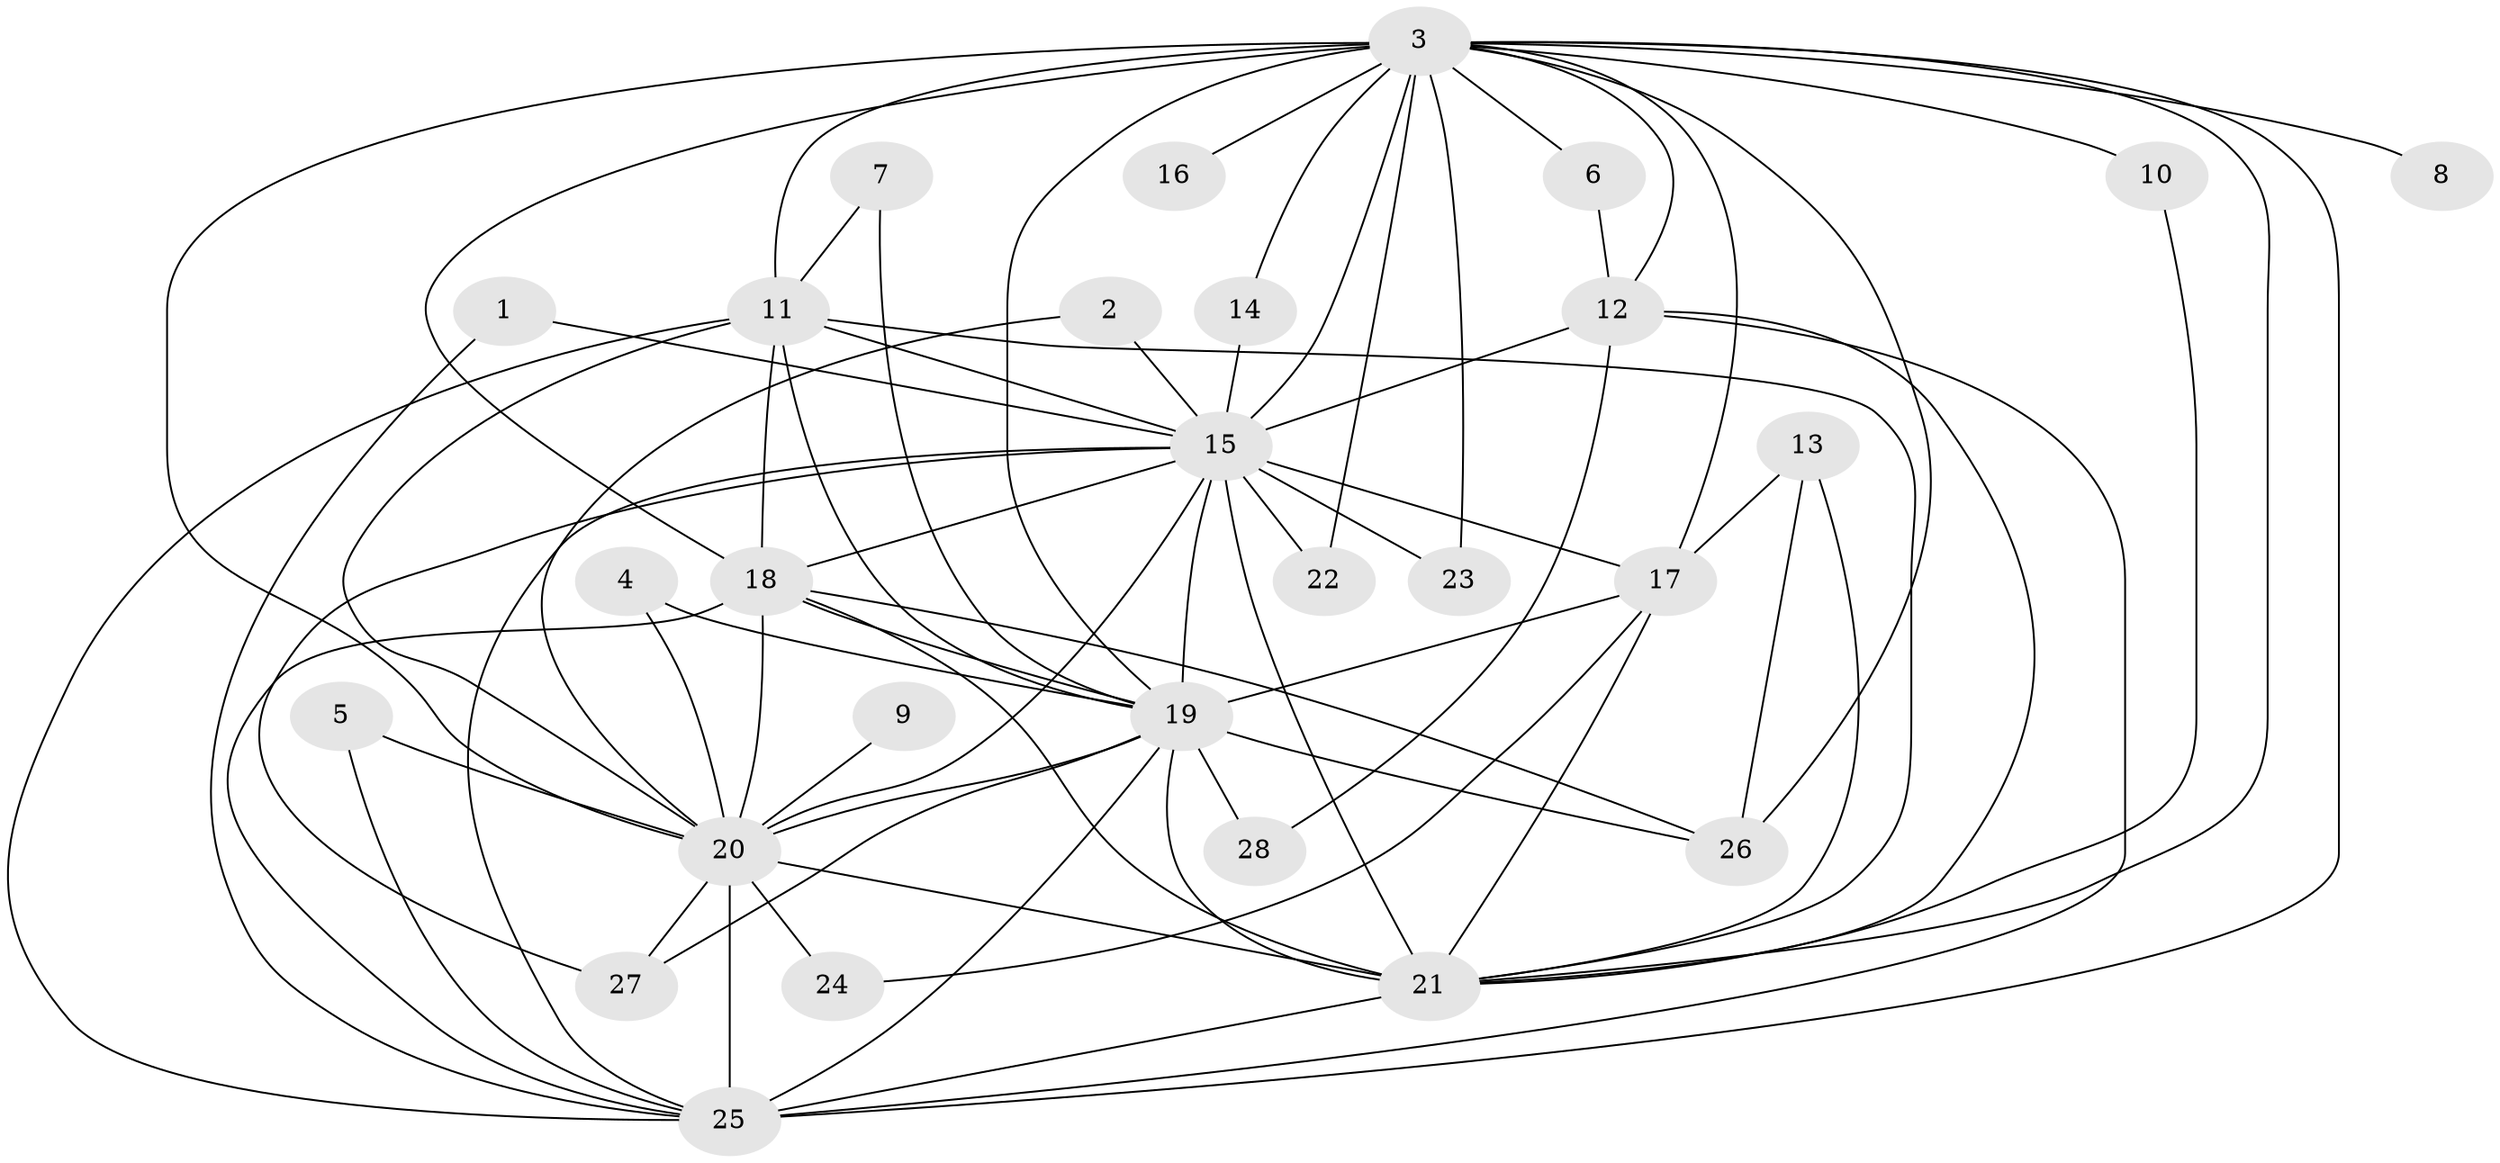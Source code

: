 // original degree distribution, {21: 0.017857142857142856, 17: 0.017857142857142856, 11: 0.017857142857142856, 16: 0.017857142857142856, 20: 0.017857142857142856, 22: 0.017857142857142856, 12: 0.05357142857142857, 18: 0.017857142857142856, 2: 0.5535714285714286, 3: 0.17857142857142858, 4: 0.07142857142857142, 5: 0.017857142857142856}
// Generated by graph-tools (version 1.1) at 2025/25/03/09/25 03:25:53]
// undirected, 28 vertices, 72 edges
graph export_dot {
graph [start="1"]
  node [color=gray90,style=filled];
  1;
  2;
  3;
  4;
  5;
  6;
  7;
  8;
  9;
  10;
  11;
  12;
  13;
  14;
  15;
  16;
  17;
  18;
  19;
  20;
  21;
  22;
  23;
  24;
  25;
  26;
  27;
  28;
  1 -- 15 [weight=1.0];
  1 -- 25 [weight=1.0];
  2 -- 15 [weight=1.0];
  2 -- 20 [weight=1.0];
  3 -- 6 [weight=2.0];
  3 -- 8 [weight=1.0];
  3 -- 10 [weight=2.0];
  3 -- 11 [weight=3.0];
  3 -- 12 [weight=1.0];
  3 -- 14 [weight=1.0];
  3 -- 15 [weight=3.0];
  3 -- 16 [weight=1.0];
  3 -- 17 [weight=1.0];
  3 -- 18 [weight=4.0];
  3 -- 19 [weight=3.0];
  3 -- 20 [weight=2.0];
  3 -- 21 [weight=4.0];
  3 -- 22 [weight=2.0];
  3 -- 23 [weight=1.0];
  3 -- 25 [weight=2.0];
  3 -- 26 [weight=2.0];
  4 -- 19 [weight=1.0];
  4 -- 20 [weight=1.0];
  5 -- 20 [weight=1.0];
  5 -- 25 [weight=1.0];
  6 -- 12 [weight=1.0];
  7 -- 11 [weight=1.0];
  7 -- 19 [weight=1.0];
  9 -- 20 [weight=1.0];
  10 -- 21 [weight=1.0];
  11 -- 15 [weight=1.0];
  11 -- 18 [weight=1.0];
  11 -- 19 [weight=1.0];
  11 -- 20 [weight=1.0];
  11 -- 21 [weight=2.0];
  11 -- 25 [weight=1.0];
  12 -- 15 [weight=1.0];
  12 -- 21 [weight=1.0];
  12 -- 25 [weight=1.0];
  12 -- 28 [weight=1.0];
  13 -- 17 [weight=1.0];
  13 -- 21 [weight=2.0];
  13 -- 26 [weight=1.0];
  14 -- 15 [weight=1.0];
  15 -- 17 [weight=1.0];
  15 -- 18 [weight=1.0];
  15 -- 19 [weight=1.0];
  15 -- 20 [weight=2.0];
  15 -- 21 [weight=3.0];
  15 -- 22 [weight=1.0];
  15 -- 23 [weight=1.0];
  15 -- 25 [weight=1.0];
  15 -- 27 [weight=1.0];
  17 -- 19 [weight=1.0];
  17 -- 21 [weight=1.0];
  17 -- 24 [weight=1.0];
  18 -- 19 [weight=1.0];
  18 -- 20 [weight=1.0];
  18 -- 21 [weight=2.0];
  18 -- 25 [weight=2.0];
  18 -- 26 [weight=1.0];
  19 -- 20 [weight=1.0];
  19 -- 21 [weight=4.0];
  19 -- 25 [weight=1.0];
  19 -- 26 [weight=1.0];
  19 -- 27 [weight=1.0];
  19 -- 28 [weight=1.0];
  20 -- 21 [weight=2.0];
  20 -- 24 [weight=1.0];
  20 -- 25 [weight=4.0];
  20 -- 27 [weight=1.0];
  21 -- 25 [weight=2.0];
}
